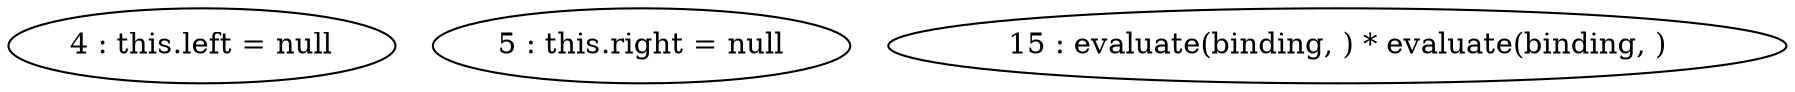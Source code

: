digraph G {
"4 : this.left = null"
"5 : this.right = null"
"15 : evaluate(binding, ) * evaluate(binding, )"
}